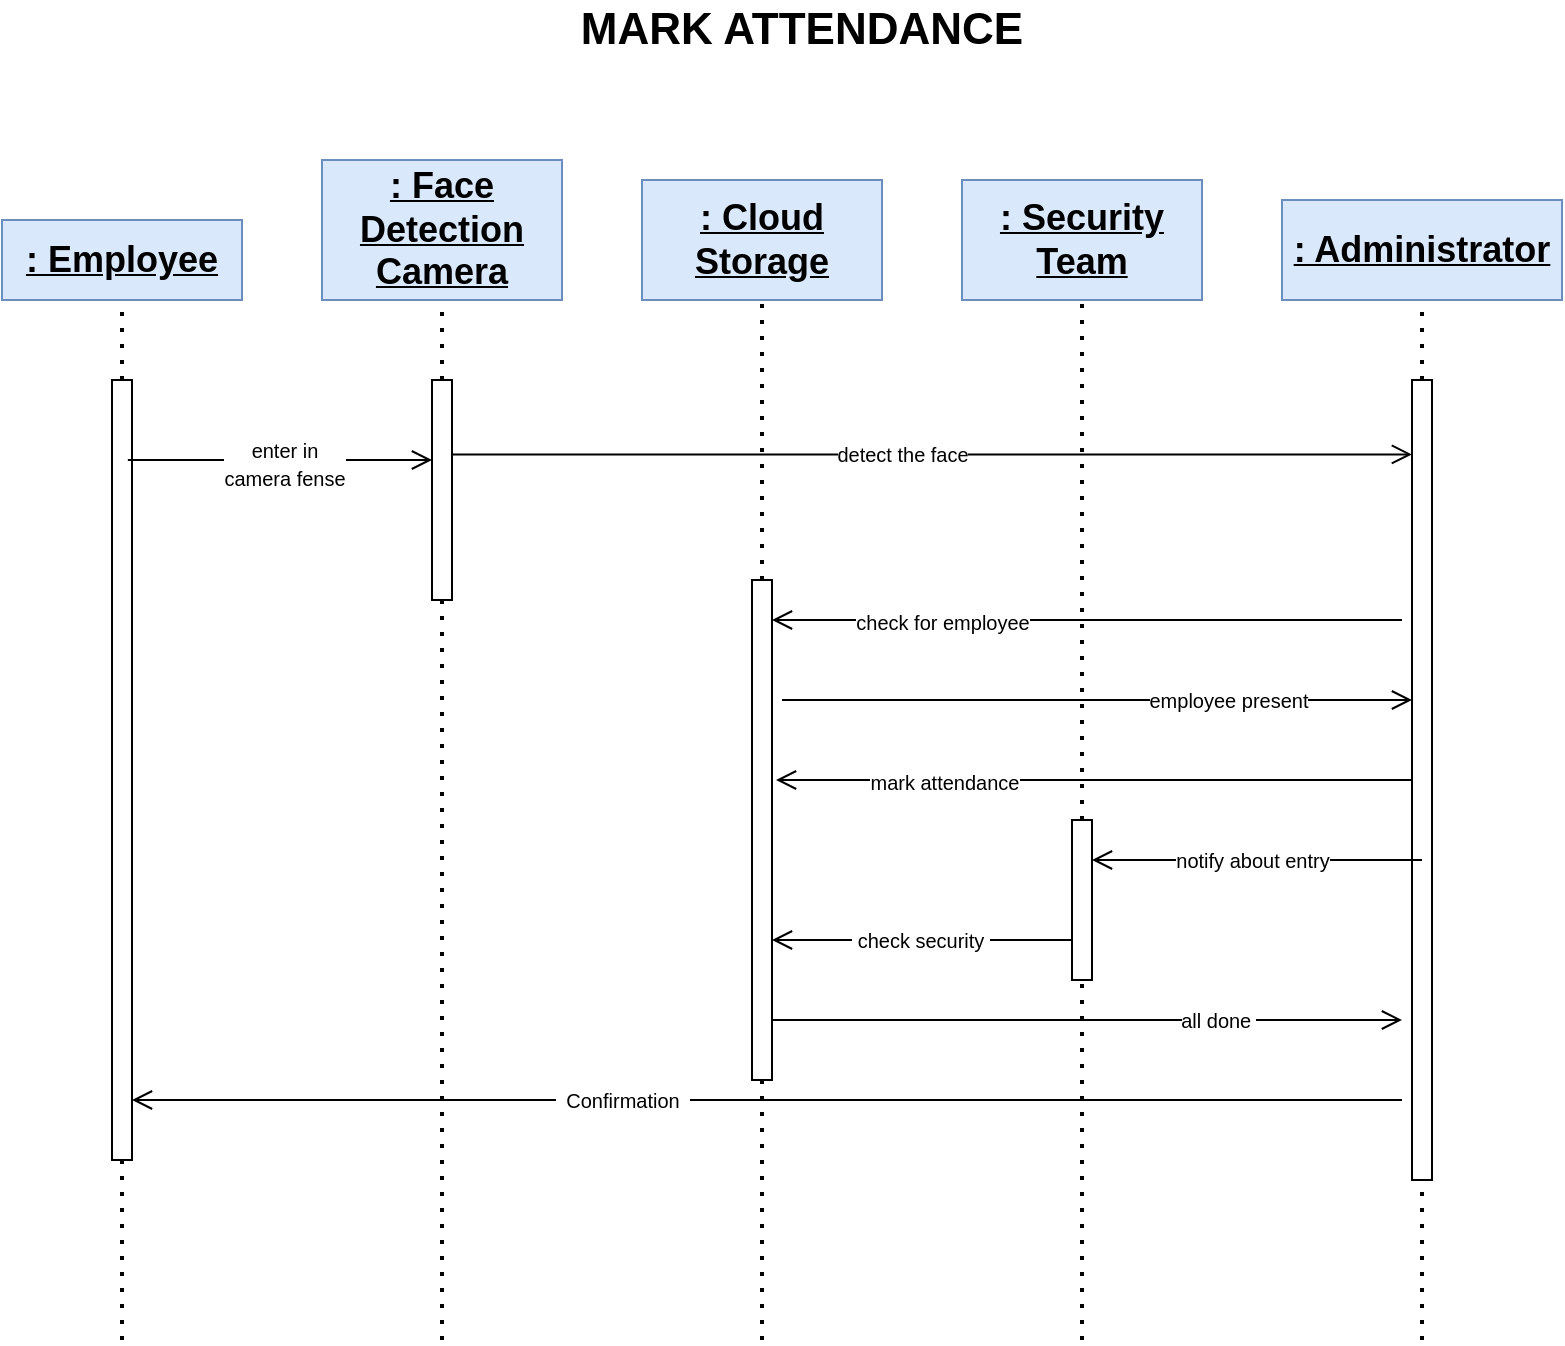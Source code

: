 <mxfile version="20.8.20" type="google"><diagram name="Page-1" id="2YBvvXClWsGukQMizWep"><mxGraphModel grid="1" page="1" gridSize="10" guides="1" tooltips="1" connect="1" arrows="1" fold="1" pageScale="1" pageWidth="850" pageHeight="1100" math="0" shadow="0"><root><mxCell id="0"/><mxCell id="1" parent="0"/><mxCell id="nnWGv4V6IXEU74_Pa3cF-16" value="" style="html=1;points=[];perimeter=orthogonalPerimeter;outlineConnect=0;targetShapes=umlLifeline;portConstraint=eastwest;newEdgeStyle={&quot;edgeStyle&quot;:&quot;elbowEdgeStyle&quot;,&quot;elbow&quot;:&quot;vertical&quot;,&quot;curved&quot;:0,&quot;rounded&quot;:0};fontFamily=Helvetica;fontSize=18;" vertex="1" parent="1"><mxGeometry x="95" y="200" width="10" height="390" as="geometry"/></mxCell><mxCell id="nnWGv4V6IXEU74_Pa3cF-1" value="&lt;u&gt;&lt;b&gt;: Employee&lt;/b&gt;&lt;/u&gt;" style="rounded=0;whiteSpace=wrap;html=1;fontFamily=Helvetica;fontSize=18;fillColor=#dae8fc;strokeColor=#6c8ebf;" vertex="1" parent="1"><mxGeometry x="40" y="120" width="120" height="40" as="geometry"/></mxCell><mxCell id="nnWGv4V6IXEU74_Pa3cF-2" value="&lt;u&gt;&lt;b&gt;: Security&lt;br&gt;Team&lt;br&gt;&lt;/b&gt;&lt;/u&gt;" style="rounded=0;whiteSpace=wrap;html=1;fontFamily=Helvetica;fontSize=18;fillColor=#dae8fc;strokeColor=#6c8ebf;" vertex="1" parent="1"><mxGeometry x="520" y="100" width="120" height="60" as="geometry"/></mxCell><mxCell id="nnWGv4V6IXEU74_Pa3cF-3" value="&lt;u&gt;&lt;b&gt;: Cloud&lt;br&gt;Storage&lt;br&gt;&lt;/b&gt;&lt;/u&gt;" style="rounded=0;whiteSpace=wrap;html=1;fontFamily=Helvetica;fontSize=18;fillColor=#dae8fc;strokeColor=#6c8ebf;" vertex="1" parent="1"><mxGeometry x="360" y="100" width="120" height="60" as="geometry"/></mxCell><mxCell id="nnWGv4V6IXEU74_Pa3cF-4" value="&lt;b&gt;&lt;u&gt;: Face&lt;br&gt;Detection&lt;br&gt;Camera&lt;/u&gt;&lt;/b&gt;" style="rounded=0;whiteSpace=wrap;html=1;fontFamily=Helvetica;fontSize=18;fillColor=#dae8fc;strokeColor=#6c8ebf;" vertex="1" parent="1"><mxGeometry x="200" y="90" width="120" height="70" as="geometry"/></mxCell><mxCell id="nnWGv4V6IXEU74_Pa3cF-9" value="&lt;u&gt;&lt;b&gt;: Administrator&lt;/b&gt;&lt;/u&gt;" style="rounded=0;whiteSpace=wrap;html=1;fontFamily=Helvetica;fontSize=18;fillColor=#dae8fc;strokeColor=#6c8ebf;" vertex="1" parent="1"><mxGeometry x="680" y="110" width="140" height="50" as="geometry"/></mxCell><mxCell id="nnWGv4V6IXEU74_Pa3cF-11" value="" style="endArrow=none;dashed=1;html=1;dashPattern=1 3;strokeWidth=2;rounded=1;fontFamily=Helvetica;fontSize=18;elbow=vertical;entryX=0.5;entryY=1;entryDx=0;entryDy=0;startArrow=none;" edge="1" parent="1" source="nnWGv4V6IXEU74_Pa3cF-18" target="nnWGv4V6IXEU74_Pa3cF-4"><mxGeometry width="50" height="50" relative="1" as="geometry"><mxPoint x="260" y="1080" as="sourcePoint"/><mxPoint x="110" y="170" as="targetPoint"/><Array as="points"/></mxGeometry></mxCell><mxCell id="nnWGv4V6IXEU74_Pa3cF-12" value="" style="endArrow=none;dashed=1;html=1;dashPattern=1 3;strokeWidth=2;rounded=1;fontFamily=Helvetica;fontSize=18;elbow=vertical;entryX=0.5;entryY=1;entryDx=0;entryDy=0;startArrow=none;" edge="1" parent="1" source="nnWGv4V6IXEU74_Pa3cF-20" target="nnWGv4V6IXEU74_Pa3cF-3"><mxGeometry width="50" height="50" relative="1" as="geometry"><mxPoint x="420" y="1080" as="sourcePoint"/><mxPoint x="270" y="170" as="targetPoint"/><Array as="points"/></mxGeometry></mxCell><mxCell id="nnWGv4V6IXEU74_Pa3cF-13" value="" style="endArrow=none;dashed=1;html=1;dashPattern=1 3;strokeWidth=2;rounded=1;fontFamily=Helvetica;fontSize=18;elbow=vertical;entryX=0.5;entryY=1;entryDx=0;entryDy=0;startArrow=none;" edge="1" parent="1" source="nnWGv4V6IXEU74_Pa3cF-22" target="nnWGv4V6IXEU74_Pa3cF-2"><mxGeometry width="50" height="50" relative="1" as="geometry"><mxPoint x="580" y="1080" as="sourcePoint"/><mxPoint x="430" y="170" as="targetPoint"/><Array as="points"/></mxGeometry></mxCell><mxCell id="nnWGv4V6IXEU74_Pa3cF-14" value="" style="endArrow=none;dashed=1;html=1;dashPattern=1 3;strokeWidth=2;rounded=1;fontFamily=Helvetica;fontSize=18;elbow=vertical;entryX=0.5;entryY=1;entryDx=0;entryDy=0;startArrow=none;" edge="1" parent="1" source="nnWGv4V6IXEU74_Pa3cF-24" target="nnWGv4V6IXEU74_Pa3cF-9"><mxGeometry width="50" height="50" relative="1" as="geometry"><mxPoint x="750" y="1080" as="sourcePoint"/><mxPoint x="590" y="170" as="targetPoint"/><Array as="points"/></mxGeometry></mxCell><mxCell id="nnWGv4V6IXEU74_Pa3cF-17" value="" style="endArrow=none;dashed=1;html=1;dashPattern=1 3;strokeWidth=2;rounded=1;fontFamily=Helvetica;fontSize=18;elbow=vertical;entryX=0.5;entryY=1;entryDx=0;entryDy=0;" edge="1" parent="1" target="nnWGv4V6IXEU74_Pa3cF-16"><mxGeometry width="50" height="50" relative="1" as="geometry"><mxPoint x="100" y="680" as="sourcePoint"/><mxPoint x="100" y="160" as="targetPoint"/><Array as="points"/></mxGeometry></mxCell><mxCell id="nnWGv4V6IXEU74_Pa3cF-10" value="" style="endArrow=none;dashed=1;html=1;dashPattern=1 3;strokeWidth=2;rounded=1;fontFamily=Helvetica;fontSize=18;elbow=vertical;entryX=0.5;entryY=1;entryDx=0;entryDy=0;startArrow=none;" edge="1" parent="1" source="nnWGv4V6IXEU74_Pa3cF-16" target="nnWGv4V6IXEU74_Pa3cF-1"><mxGeometry width="50" height="50" relative="1" as="geometry"><mxPoint x="100" y="1080" as="sourcePoint"/><mxPoint x="450" y="260" as="targetPoint"/><Array as="points"/></mxGeometry></mxCell><mxCell id="nnWGv4V6IXEU74_Pa3cF-19" value="" style="endArrow=none;dashed=1;html=1;dashPattern=1 3;strokeWidth=2;rounded=1;fontFamily=Helvetica;fontSize=18;elbow=vertical;entryX=0.5;entryY=1;entryDx=0;entryDy=0;" edge="1" parent="1" target="nnWGv4V6IXEU74_Pa3cF-18"><mxGeometry width="50" height="50" relative="1" as="geometry"><mxPoint x="260" y="680" as="sourcePoint"/><mxPoint x="260" y="160" as="targetPoint"/><Array as="points"/></mxGeometry></mxCell><mxCell id="nnWGv4V6IXEU74_Pa3cF-18" value="" style="html=1;points=[];perimeter=orthogonalPerimeter;outlineConnect=0;targetShapes=umlLifeline;portConstraint=eastwest;newEdgeStyle={&quot;edgeStyle&quot;:&quot;elbowEdgeStyle&quot;,&quot;elbow&quot;:&quot;vertical&quot;,&quot;curved&quot;:0,&quot;rounded&quot;:0};fontFamily=Helvetica;fontSize=18;" vertex="1" parent="1"><mxGeometry x="255" y="200" width="10" height="110" as="geometry"/></mxCell><mxCell id="nnWGv4V6IXEU74_Pa3cF-21" value="" style="endArrow=none;dashed=1;html=1;dashPattern=1 3;strokeWidth=2;rounded=1;fontFamily=Helvetica;fontSize=18;elbow=vertical;entryX=0.5;entryY=1;entryDx=0;entryDy=0;" edge="1" parent="1" target="nnWGv4V6IXEU74_Pa3cF-20"><mxGeometry width="50" height="50" relative="1" as="geometry"><mxPoint x="420" y="680" as="sourcePoint"/><mxPoint x="420" y="160" as="targetPoint"/><Array as="points"/></mxGeometry></mxCell><mxCell id="nnWGv4V6IXEU74_Pa3cF-20" value="" style="html=1;points=[];perimeter=orthogonalPerimeter;outlineConnect=0;targetShapes=umlLifeline;portConstraint=eastwest;newEdgeStyle={&quot;edgeStyle&quot;:&quot;elbowEdgeStyle&quot;,&quot;elbow&quot;:&quot;vertical&quot;,&quot;curved&quot;:0,&quot;rounded&quot;:0};fontFamily=Helvetica;fontSize=18;" vertex="1" parent="1"><mxGeometry x="415" y="300" width="10" height="250" as="geometry"/></mxCell><mxCell id="nnWGv4V6IXEU74_Pa3cF-23" value="" style="endArrow=none;dashed=1;html=1;dashPattern=1 3;strokeWidth=2;rounded=1;fontFamily=Helvetica;fontSize=18;elbow=vertical;entryX=0.5;entryY=1;entryDx=0;entryDy=0;" edge="1" parent="1" target="nnWGv4V6IXEU74_Pa3cF-22"><mxGeometry width="50" height="50" relative="1" as="geometry"><mxPoint x="580" y="680" as="sourcePoint"/><mxPoint x="580" y="160" as="targetPoint"/><Array as="points"/></mxGeometry></mxCell><mxCell id="nnWGv4V6IXEU74_Pa3cF-22" value="" style="html=1;points=[];perimeter=orthogonalPerimeter;outlineConnect=0;targetShapes=umlLifeline;portConstraint=eastwest;newEdgeStyle={&quot;edgeStyle&quot;:&quot;elbowEdgeStyle&quot;,&quot;elbow&quot;:&quot;vertical&quot;,&quot;curved&quot;:0,&quot;rounded&quot;:0};fontFamily=Helvetica;fontSize=18;" vertex="1" parent="1"><mxGeometry x="575" y="420" width="10" height="80" as="geometry"/></mxCell><mxCell id="nnWGv4V6IXEU74_Pa3cF-25" value="" style="endArrow=none;dashed=1;html=1;dashPattern=1 3;strokeWidth=2;rounded=1;fontFamily=Helvetica;fontSize=18;elbow=vertical;entryX=0.5;entryY=1;entryDx=0;entryDy=0;" edge="1" parent="1" target="nnWGv4V6IXEU74_Pa3cF-24"><mxGeometry width="50" height="50" relative="1" as="geometry"><mxPoint x="750" y="680" as="sourcePoint"/><mxPoint x="750" y="160" as="targetPoint"/><Array as="points"/></mxGeometry></mxCell><mxCell id="nnWGv4V6IXEU74_Pa3cF-24" value="" style="html=1;points=[];perimeter=orthogonalPerimeter;outlineConnect=0;targetShapes=umlLifeline;portConstraint=eastwest;newEdgeStyle={&quot;edgeStyle&quot;:&quot;elbowEdgeStyle&quot;,&quot;elbow&quot;:&quot;vertical&quot;,&quot;curved&quot;:0,&quot;rounded&quot;:0};fontFamily=Helvetica;fontSize=18;" vertex="1" parent="1"><mxGeometry x="745" y="200" width="10" height="400" as="geometry"/></mxCell><mxCell id="nnWGv4V6IXEU74_Pa3cF-28" value="" style="endArrow=open;startArrow=none;endFill=0;startFill=0;endSize=8;html=1;verticalAlign=bottom;labelBackgroundColor=none;strokeWidth=1;rounded=1;fontFamily=Helvetica;fontSize=10;elbow=vertical;entryX=-0.002;entryY=0.093;entryDx=0;entryDy=0;entryPerimeter=0;" edge="1" parent="1" source="nnWGv4V6IXEU74_Pa3cF-18" target="nnWGv4V6IXEU74_Pa3cF-24"><mxGeometry width="160" relative="1" as="geometry"><mxPoint x="160" y="240" as="sourcePoint"/><mxPoint x="320" y="240" as="targetPoint"/></mxGeometry></mxCell><mxCell id="nnWGv4V6IXEU74_Pa3cF-29" value="detect the face" style="edgeLabel;html=1;align=center;verticalAlign=middle;resizable=0;points=[];fontSize=10;fontFamily=Helvetica;" connectable="0" vertex="1" parent="nnWGv4V6IXEU74_Pa3cF-28"><mxGeometry x="-0.135" relative="1" as="geometry"><mxPoint x="17" as="offset"/></mxGeometry></mxCell><mxCell id="nnWGv4V6IXEU74_Pa3cF-26" value="" style="endArrow=open;startArrow=none;endFill=0;startFill=0;endSize=8;html=1;verticalAlign=bottom;labelBackgroundColor=none;strokeWidth=1;rounded=1;fontFamily=Helvetica;fontSize=18;elbow=vertical;" edge="1" parent="1" target="nnWGv4V6IXEU74_Pa3cF-18"><mxGeometry width="160" relative="1" as="geometry"><mxPoint x="110" y="240" as="sourcePoint"/><mxPoint x="240" y="260" as="targetPoint"/><Array as="points"><mxPoint x="100" y="240"/></Array></mxGeometry></mxCell><mxCell id="nnWGv4V6IXEU74_Pa3cF-27" value="&lt;div style=&quot;&quot;&gt;&lt;span style=&quot;font-style: normal; font-size: 10px;&quot;&gt;enter in&lt;/span&gt;&lt;/div&gt;&lt;font style=&quot;font-size: 10px;&quot;&gt;&lt;div style=&quot;&quot;&gt;&lt;span style=&quot;font-style: normal;&quot;&gt;camera fense&lt;/span&gt;&lt;/div&gt;&lt;/font&gt;" style="edgeLabel;html=1;align=center;verticalAlign=middle;resizable=0;points=[];fontSize=18;fontFamily=Helvetica;fontStyle=2" connectable="0" vertex="1" parent="nnWGv4V6IXEU74_Pa3cF-26"><mxGeometry x="-0.136" y="1" relative="1" as="geometry"><mxPoint x="19" as="offset"/></mxGeometry></mxCell><mxCell id="nnWGv4V6IXEU74_Pa3cF-30" value="" style="endArrow=open;startArrow=none;endFill=0;startFill=0;endSize=8;html=1;verticalAlign=bottom;labelBackgroundColor=none;strokeWidth=1;rounded=1;fontFamily=Helvetica;fontSize=10;elbow=vertical;" edge="1" parent="1"><mxGeometry width="160" relative="1" as="geometry"><mxPoint x="740" y="320" as="sourcePoint"/><mxPoint x="425" y="320" as="targetPoint"/></mxGeometry></mxCell><mxCell id="nnWGv4V6IXEU74_Pa3cF-31" value="check for employee" style="edgeLabel;html=1;align=center;verticalAlign=middle;resizable=0;points=[];fontSize=10;fontFamily=Helvetica;" connectable="0" vertex="1" parent="nnWGv4V6IXEU74_Pa3cF-30"><mxGeometry x="0.187" y="2" relative="1" as="geometry"><mxPoint x="-43" y="-1" as="offset"/></mxGeometry></mxCell><mxCell id="nnWGv4V6IXEU74_Pa3cF-32" value="" style="endArrow=open;startArrow=none;endFill=0;startFill=0;endSize=8;html=1;verticalAlign=bottom;labelBackgroundColor=none;strokeWidth=1;rounded=1;fontFamily=Helvetica;fontSize=10;elbow=vertical;" edge="1" parent="1" target="nnWGv4V6IXEU74_Pa3cF-24"><mxGeometry width="160" relative="1" as="geometry"><mxPoint x="430" y="360" as="sourcePoint"/><mxPoint x="740" y="360" as="targetPoint"/></mxGeometry></mxCell><mxCell id="nnWGv4V6IXEU74_Pa3cF-33" value="employee present" style="edgeLabel;html=1;align=center;verticalAlign=middle;resizable=0;points=[];fontSize=10;fontFamily=Helvetica;" connectable="0" vertex="1" parent="nnWGv4V6IXEU74_Pa3cF-32"><mxGeometry x="0.187" y="2" relative="1" as="geometry"><mxPoint x="36" y="2" as="offset"/></mxGeometry></mxCell><mxCell id="nnWGv4V6IXEU74_Pa3cF-34" value="" style="endArrow=open;startArrow=none;endFill=0;startFill=0;endSize=8;html=1;verticalAlign=bottom;labelBackgroundColor=none;strokeWidth=1;rounded=1;fontFamily=Helvetica;fontSize=10;elbow=vertical;exitX=-0.244;exitY=0.142;exitDx=0;exitDy=0;exitPerimeter=0;" edge="1" parent="1"><mxGeometry width="160" relative="1" as="geometry"><mxPoint x="745" y="400" as="sourcePoint"/><mxPoint x="427" y="400" as="targetPoint"/></mxGeometry></mxCell><mxCell id="nnWGv4V6IXEU74_Pa3cF-35" value="mark attendance" style="edgeLabel;html=1;align=center;verticalAlign=middle;resizable=0;points=[];fontSize=10;fontFamily=Helvetica;" connectable="0" vertex="1" parent="nnWGv4V6IXEU74_Pa3cF-34"><mxGeometry x="0.187" y="2" relative="1" as="geometry"><mxPoint x="-46" y="-1" as="offset"/></mxGeometry></mxCell><mxCell id="nnWGv4V6IXEU74_Pa3cF-36" value="" style="endArrow=open;startArrow=none;endFill=0;startFill=0;endSize=8;html=1;verticalAlign=bottom;labelBackgroundColor=none;strokeWidth=1;rounded=1;fontFamily=Helvetica;fontSize=10;elbow=vertical;" edge="1" parent="1"><mxGeometry width="160" relative="1" as="geometry"><mxPoint x="750" y="440" as="sourcePoint"/><mxPoint x="585" y="440" as="targetPoint"/></mxGeometry></mxCell><mxCell id="nnWGv4V6IXEU74_Pa3cF-37" value="notify about entry" style="edgeLabel;html=1;align=center;verticalAlign=middle;resizable=0;points=[];fontSize=10;fontFamily=Helvetica;" connectable="0" vertex="1" parent="nnWGv4V6IXEU74_Pa3cF-36"><mxGeometry x="0.187" y="2" relative="1" as="geometry"><mxPoint x="13" y="-2" as="offset"/></mxGeometry></mxCell><mxCell id="nnWGv4V6IXEU74_Pa3cF-38" value="" style="endArrow=open;startArrow=none;endFill=0;startFill=0;endSize=8;html=1;verticalAlign=bottom;labelBackgroundColor=none;strokeWidth=1;rounded=1;fontFamily=Helvetica;fontSize=10;elbow=vertical;" edge="1" parent="1" source="nnWGv4V6IXEU74_Pa3cF-22"><mxGeometry width="160" relative="1" as="geometry"><mxPoint x="570" y="480" as="sourcePoint"/><mxPoint x="425" y="480" as="targetPoint"/></mxGeometry></mxCell><mxCell id="nnWGv4V6IXEU74_Pa3cF-39" value="&amp;nbsp;check security&amp;nbsp;" style="edgeLabel;html=1;align=center;verticalAlign=middle;resizable=0;points=[];fontSize=10;fontFamily=Helvetica;" connectable="0" vertex="1" parent="nnWGv4V6IXEU74_Pa3cF-38"><mxGeometry x="0.187" y="2" relative="1" as="geometry"><mxPoint x="13" y="-2" as="offset"/></mxGeometry></mxCell><mxCell id="nnWGv4V6IXEU74_Pa3cF-40" value="" style="endArrow=open;startArrow=none;endFill=0;startFill=0;endSize=8;html=1;verticalAlign=bottom;labelBackgroundColor=none;strokeWidth=1;rounded=1;fontFamily=Helvetica;fontSize=10;elbow=vertical;" edge="1" parent="1"><mxGeometry width="160" relative="1" as="geometry"><mxPoint x="425" y="520" as="sourcePoint"/><mxPoint x="740" y="520" as="targetPoint"/></mxGeometry></mxCell><mxCell id="nnWGv4V6IXEU74_Pa3cF-41" value="all done&amp;nbsp;" style="edgeLabel;html=1;align=center;verticalAlign=middle;resizable=0;points=[];fontSize=10;fontFamily=Helvetica;" connectable="0" vertex="1" parent="nnWGv4V6IXEU74_Pa3cF-40"><mxGeometry x="0.187" y="2" relative="1" as="geometry"><mxPoint x="36" y="2" as="offset"/></mxGeometry></mxCell><mxCell id="nnWGv4V6IXEU74_Pa3cF-42" value="" style="endArrow=open;startArrow=none;endFill=0;startFill=0;endSize=8;html=1;verticalAlign=bottom;labelBackgroundColor=none;strokeWidth=1;rounded=1;fontFamily=Helvetica;fontSize=10;elbow=vertical;" edge="1" parent="1" target="nnWGv4V6IXEU74_Pa3cF-16"><mxGeometry width="160" relative="1" as="geometry"><mxPoint x="740" y="560" as="sourcePoint"/><mxPoint x="110" y="560" as="targetPoint"/></mxGeometry></mxCell><mxCell id="nnWGv4V6IXEU74_Pa3cF-43" value="&amp;nbsp; Confirmation&amp;nbsp;&amp;nbsp;" style="edgeLabel;html=1;align=center;verticalAlign=middle;resizable=0;points=[];fontSize=10;fontFamily=Helvetica;" connectable="0" vertex="1" parent="nnWGv4V6IXEU74_Pa3cF-42"><mxGeometry x="0.087" relative="1" as="geometry"><mxPoint x="-45" as="offset"/></mxGeometry></mxCell><mxCell id="nnWGv4V6IXEU74_Pa3cF-44" value="&lt;b&gt;&lt;font style=&quot;font-size: 22px;&quot;&gt;MARK ATTENDANCE&lt;/font&gt;&lt;/b&gt;" style="text;html=1;align=center;verticalAlign=middle;whiteSpace=wrap;rounded=0;fontSize=10;fontFamily=Helvetica;" vertex="1" parent="1"><mxGeometry x="290" y="10" width="300" height="30" as="geometry"/></mxCell></root></mxGraphModel></diagram></mxfile>